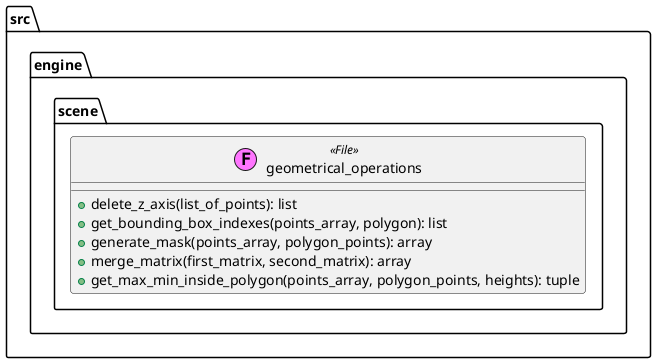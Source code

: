 @startuml
!$file = "(F,#ff75ff) File"
class src.engine.scene.geometrical_operations <<$file>>{
    + delete_z_axis(list_of_points): list
    + get_bounding_box_indexes(points_array, polygon): list
    + generate_mask(points_array, polygon_points): array
    + merge_matrix(first_matrix, second_matrix): array
    + get_max_min_inside_polygon(points_array, polygon_points, heights): tuple
}

@enduml